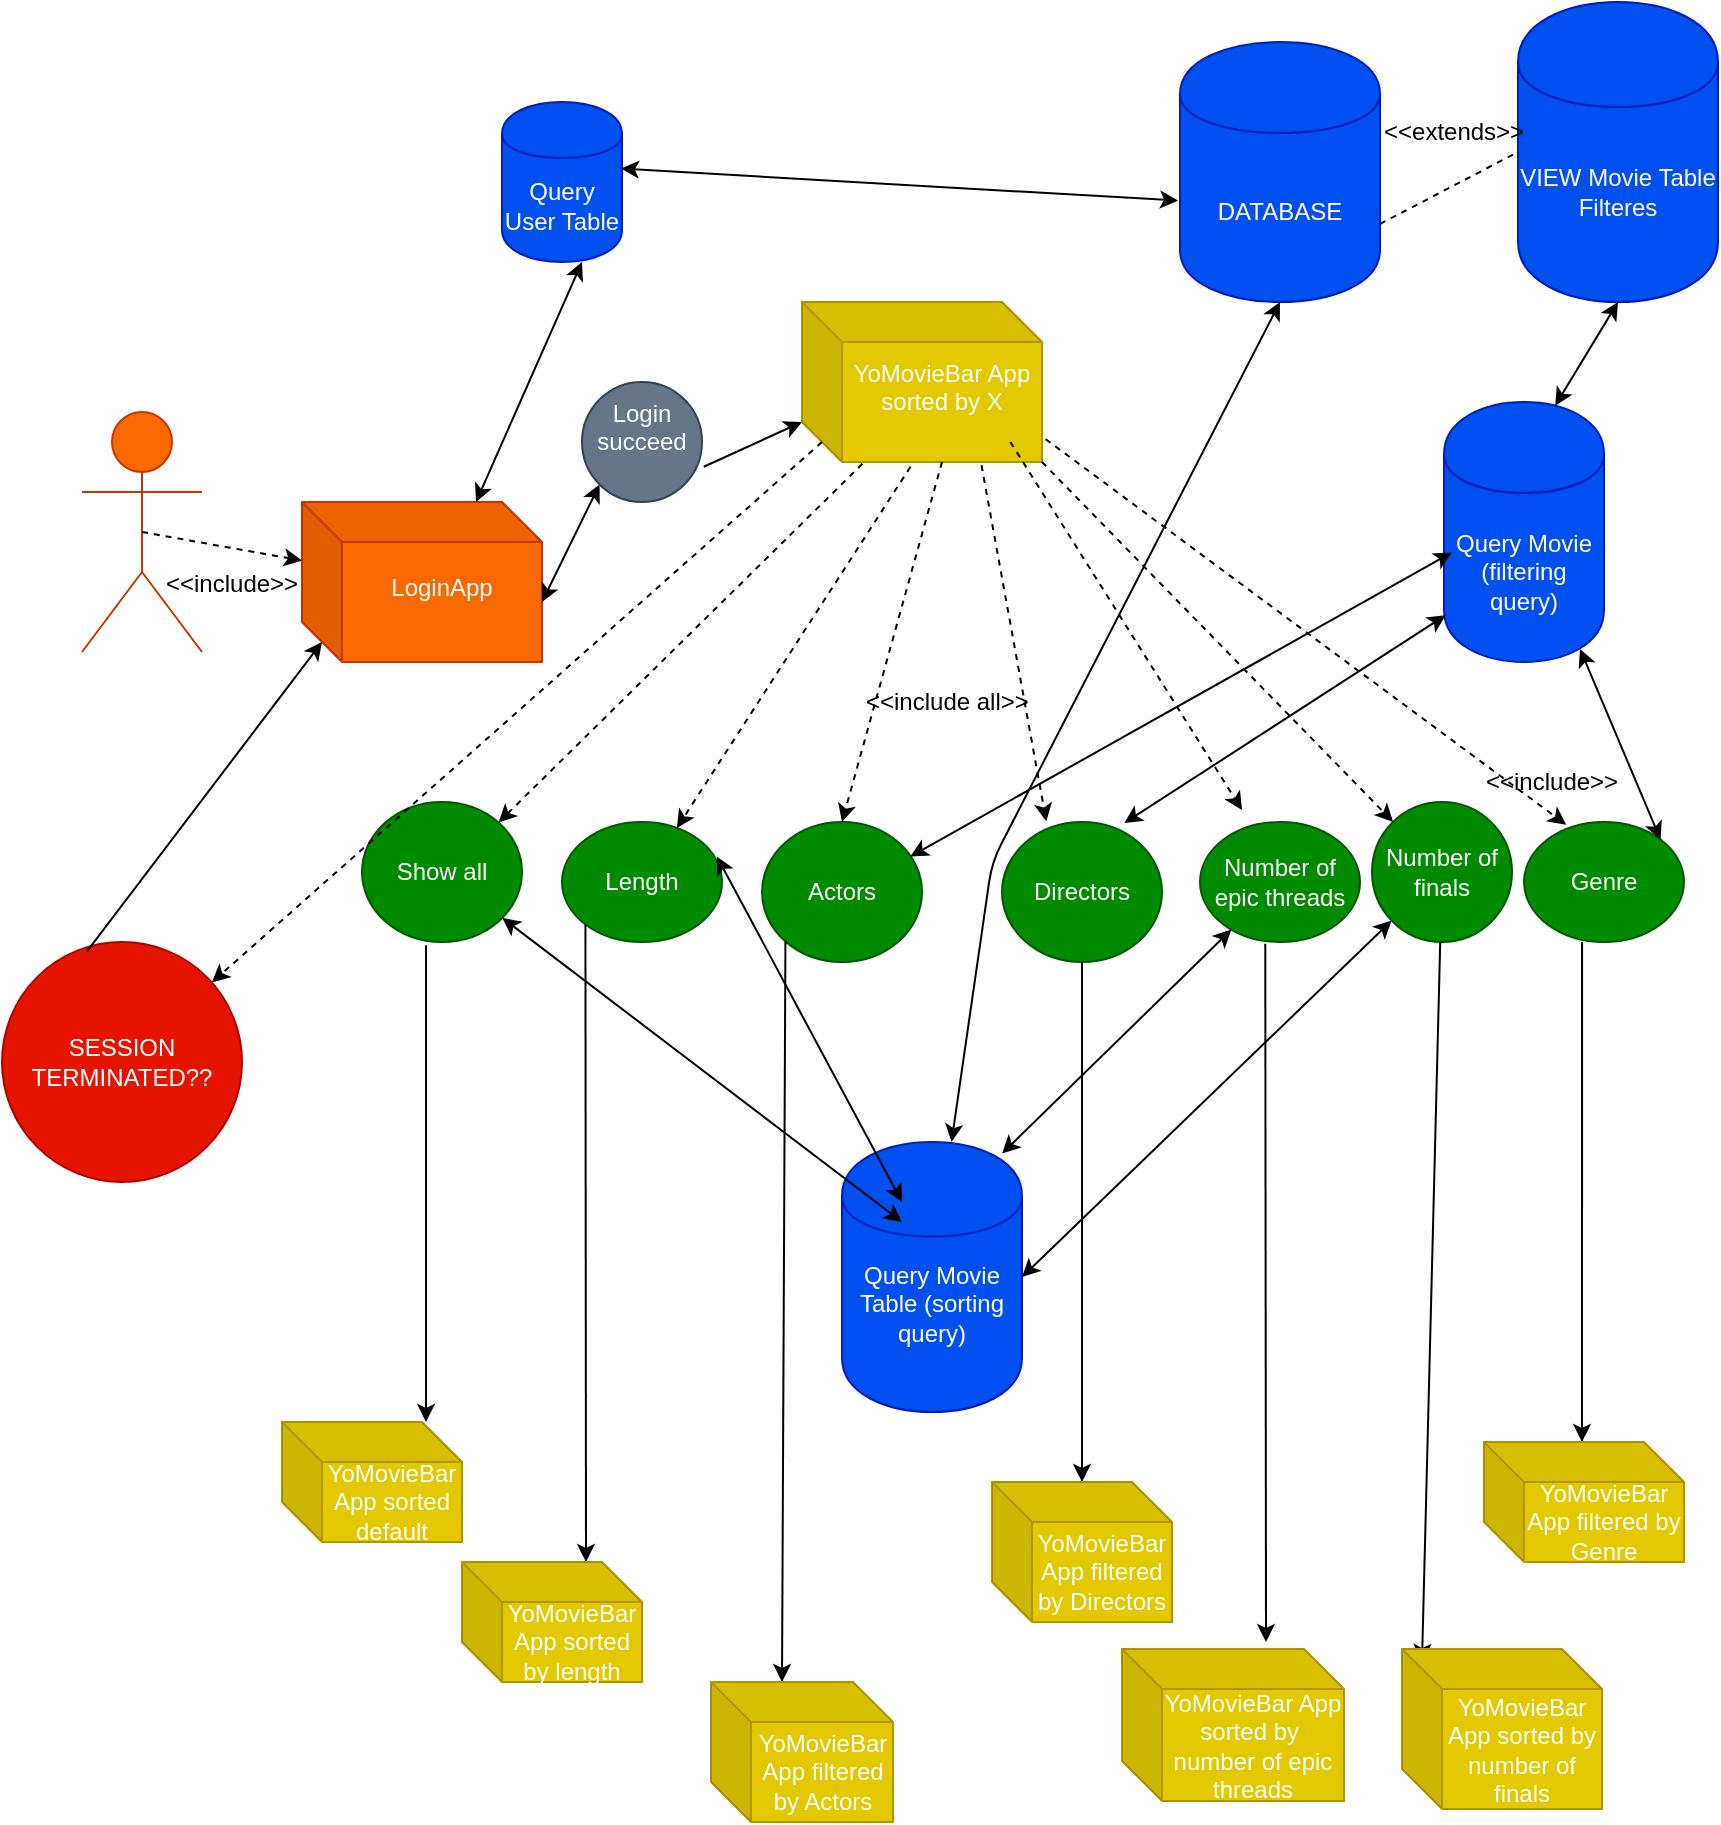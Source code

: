 <mxfile version="10.6.2" type="device"><diagram id="yi8EOGgFJp76VJN8hIpS" name="Page-1"><mxGraphModel dx="1243" dy="681" grid="1" gridSize="10" guides="1" tooltips="1" connect="1" arrows="1" fold="1" page="1" pageScale="1" pageWidth="850" pageHeight="1100" math="0" shadow="0"><root><mxCell id="0"/><mxCell id="1" parent="0"/><mxCell id="ZOhwkm6CRNhWO9egZMma-1" value="Actor" style="shape=umlActor;verticalLabelPosition=bottom;labelBackgroundColor=#ffffff;verticalAlign=top;html=1;outlineConnect=0;fillColor=#fa6800;strokeColor=#C73500;fontColor=#ffffff;" vertex="1" parent="1"><mxGeometry x="50" y="235" width="60" height="120" as="geometry"/></mxCell><mxCell id="ZOhwkm6CRNhWO9egZMma-2" value="" style="endArrow=classic;html=1;dashed=1;exitX=0.5;exitY=0.5;exitDx=0;exitDy=0;exitPerimeter=0;" edge="1" parent="1" source="ZOhwkm6CRNhWO9egZMma-1" target="ZOhwkm6CRNhWO9egZMma-4"><mxGeometry width="50" height="50" relative="1" as="geometry"><mxPoint x="90" y="291" as="sourcePoint"/><mxPoint x="191.539" y="320.011" as="targetPoint"/></mxGeometry></mxCell><mxCell id="ZOhwkm6CRNhWO9egZMma-4" value="LoginApp&lt;br&gt;&lt;br&gt;" style="shape=cube;whiteSpace=wrap;html=1;boundedLbl=1;backgroundOutline=1;darkOpacity=0.05;darkOpacity2=0.1;fillColor=#fa6800;strokeColor=#C73500;fontColor=#ffffff;" vertex="1" parent="1"><mxGeometry x="160" y="280" width="120" height="80" as="geometry"/></mxCell><mxCell id="ZOhwkm6CRNhWO9egZMma-5" value="&amp;lt;&amp;lt;include&amp;gt;&amp;gt;&lt;br&gt;&lt;br&gt;" style="text;html=1;resizable=0;points=[];autosize=1;align=left;verticalAlign=top;spacingTop=-4;" vertex="1" parent="1"><mxGeometry x="90" y="311" width="80" height="30" as="geometry"/></mxCell><mxCell id="ZOhwkm6CRNhWO9egZMma-12" value="Login succeed&lt;br&gt;&lt;br&gt;" style="ellipse;whiteSpace=wrap;html=1;aspect=fixed;fillColor=#647687;strokeColor=#314354;fontColor=#ffffff;" vertex="1" parent="1"><mxGeometry x="300" y="220" width="60" height="60" as="geometry"/></mxCell><mxCell id="ZOhwkm6CRNhWO9egZMma-15" value="" style="endArrow=classic;startArrow=classic;html=1;exitX=0;exitY=0;exitDx=120;exitDy=50;exitPerimeter=0;entryX=0;entryY=1;entryDx=0;entryDy=0;" edge="1" parent="1" source="ZOhwkm6CRNhWO9egZMma-4" target="ZOhwkm6CRNhWO9egZMma-12"><mxGeometry width="50" height="50" relative="1" as="geometry"><mxPoint x="310" y="330" as="sourcePoint"/><mxPoint x="330" y="300" as="targetPoint"/></mxGeometry></mxCell><mxCell id="ZOhwkm6CRNhWO9egZMma-16" value="" style="endArrow=classic;html=1;entryX=0;entryY=0;entryDx=0;entryDy=60;entryPerimeter=0;exitX=1.015;exitY=0.706;exitDx=0;exitDy=0;exitPerimeter=0;" edge="1" parent="1" source="ZOhwkm6CRNhWO9egZMma-12" target="ZOhwkm6CRNhWO9egZMma-24"><mxGeometry width="50" height="50" relative="1" as="geometry"><mxPoint x="380" y="280" as="sourcePoint"/><mxPoint x="410" y="250" as="targetPoint"/></mxGeometry></mxCell><mxCell id="ZOhwkm6CRNhWO9egZMma-17" value="Query User Table" style="shape=cylinder;whiteSpace=wrap;html=1;boundedLbl=1;backgroundOutline=1;fillColor=#0050ef;strokeColor=#001DBC;fontColor=#ffffff;" vertex="1" parent="1"><mxGeometry x="260" y="80" width="60" height="80" as="geometry"/></mxCell><mxCell id="ZOhwkm6CRNhWO9egZMma-18" value="" style="endArrow=classic;startArrow=classic;html=1;" edge="1" parent="1"><mxGeometry width="50" height="50" relative="1" as="geometry"><mxPoint x="247" y="280" as="sourcePoint"/><mxPoint x="300" y="160" as="targetPoint"/></mxGeometry></mxCell><mxCell id="ZOhwkm6CRNhWO9egZMma-22" value="" style="endArrow=classic;startArrow=classic;html=1;exitX=0.991;exitY=0.416;exitDx=0;exitDy=0;exitPerimeter=0;entryX=-0.01;entryY=0.61;entryDx=0;entryDy=0;entryPerimeter=0;" edge="1" parent="1" source="ZOhwkm6CRNhWO9egZMma-17" target="ZOhwkm6CRNhWO9egZMma-23"><mxGeometry width="50" height="50" relative="1" as="geometry"><mxPoint x="650" y="60" as="sourcePoint"/><mxPoint x="430" y="90" as="targetPoint"/></mxGeometry></mxCell><mxCell id="ZOhwkm6CRNhWO9egZMma-23" value="DATABASE" style="shape=cylinder;whiteSpace=wrap;html=1;boundedLbl=1;backgroundOutline=1;fillColor=#0050ef;strokeColor=#001DBC;fontColor=#ffffff;" vertex="1" parent="1"><mxGeometry x="599" y="50" width="100" height="130" as="geometry"/></mxCell><mxCell id="ZOhwkm6CRNhWO9egZMma-24" value="YoMovieBar App&lt;br&gt;sorted by X&lt;br&gt;&lt;br&gt;" style="shape=cube;whiteSpace=wrap;html=1;boundedLbl=1;backgroundOutline=1;darkOpacity=0.05;darkOpacity2=0.1;fillColor=#e3c800;strokeColor=#B09500;fontColor=#ffffff;" vertex="1" parent="1"><mxGeometry x="410" y="180" width="120" height="80" as="geometry"/></mxCell><mxCell id="ZOhwkm6CRNhWO9egZMma-25" value="Length" style="ellipse;whiteSpace=wrap;html=1;fillColor=#008a00;strokeColor=#005700;fontColor=#ffffff;" vertex="1" parent="1"><mxGeometry x="290" y="440" width="80" height="60" as="geometry"/></mxCell><mxCell id="ZOhwkm6CRNhWO9egZMma-26" value="Actors" style="ellipse;whiteSpace=wrap;html=1;fillColor=#008a00;strokeColor=#005700;fontColor=#ffffff;" vertex="1" parent="1"><mxGeometry x="390" y="440" width="80" height="70" as="geometry"/></mxCell><mxCell id="ZOhwkm6CRNhWO9egZMma-27" value="Directors" style="ellipse;whiteSpace=wrap;html=1;fillColor=#008a00;strokeColor=#005700;fontColor=#ffffff;" vertex="1" parent="1"><mxGeometry x="510" y="440" width="80" height="70" as="geometry"/></mxCell><mxCell id="ZOhwkm6CRNhWO9egZMma-28" value="Number of epic threads" style="ellipse;whiteSpace=wrap;html=1;fillColor=#008a00;strokeColor=#005700;fontColor=#ffffff;" vertex="1" parent="1"><mxGeometry x="609" y="440" width="80" height="60" as="geometry"/></mxCell><mxCell id="ZOhwkm6CRNhWO9egZMma-29" value="Number of finals" style="ellipse;whiteSpace=wrap;html=1;fillColor=#008a00;strokeColor=#005700;fontColor=#ffffff;" vertex="1" parent="1"><mxGeometry x="695" y="430" width="70" height="70" as="geometry"/></mxCell><mxCell id="ZOhwkm6CRNhWO9egZMma-31" value="Genre" style="ellipse;whiteSpace=wrap;html=1;fillColor=#008a00;strokeColor=#005700;fontColor=#ffffff;" vertex="1" parent="1"><mxGeometry x="771" y="440" width="80" height="60" as="geometry"/></mxCell><mxCell id="ZOhwkm6CRNhWO9egZMma-32" value="Show all" style="ellipse;whiteSpace=wrap;html=1;fillColor=#008a00;strokeColor=#005700;fontColor=#ffffff;" vertex="1" parent="1"><mxGeometry x="190" y="430" width="80" height="70" as="geometry"/></mxCell><mxCell id="ZOhwkm6CRNhWO9egZMma-33" value="Query Movie Table (sorting query)&lt;br&gt;&lt;br&gt;" style="shape=cylinder;whiteSpace=wrap;html=1;boundedLbl=1;backgroundOutline=1;fillColor=#0050ef;strokeColor=#001DBC;fontColor=#ffffff;" vertex="1" parent="1"><mxGeometry x="430" y="600" width="90" height="135" as="geometry"/></mxCell><mxCell id="ZOhwkm6CRNhWO9egZMma-35" value="" style="endArrow=classic;html=1;exitX=0.252;exitY=1.011;exitDx=0;exitDy=0;exitPerimeter=0;entryX=1;entryY=0;entryDx=0;entryDy=0;dashed=1;" edge="1" parent="1" source="ZOhwkm6CRNhWO9egZMma-24" target="ZOhwkm6CRNhWO9egZMma-32"><mxGeometry width="50" height="50" relative="1" as="geometry"><mxPoint x="425" y="350" as="sourcePoint"/><mxPoint x="455" y="320" as="targetPoint"/></mxGeometry></mxCell><mxCell id="ZOhwkm6CRNhWO9egZMma-36" value="" style="endArrow=classic;html=1;exitX=0.452;exitY=1.03;exitDx=0;exitDy=0;exitPerimeter=0;dashed=1;" edge="1" parent="1" source="ZOhwkm6CRNhWO9egZMma-24" target="ZOhwkm6CRNhWO9egZMma-25"><mxGeometry width="50" height="50" relative="1" as="geometry"><mxPoint x="400" y="515" as="sourcePoint"/><mxPoint x="450" y="465" as="targetPoint"/></mxGeometry></mxCell><mxCell id="ZOhwkm6CRNhWO9egZMma-37" value="" style="endArrow=classic;html=1;exitX=0;exitY=0;exitDx=70;exitDy=80;exitPerimeter=0;entryX=0.5;entryY=0;entryDx=0;entryDy=0;dashed=1;" edge="1" parent="1" source="ZOhwkm6CRNhWO9egZMma-24" target="ZOhwkm6CRNhWO9egZMma-26"><mxGeometry width="50" height="50" relative="1" as="geometry"><mxPoint x="470" y="345" as="sourcePoint"/><mxPoint x="520" y="295" as="targetPoint"/></mxGeometry></mxCell><mxCell id="ZOhwkm6CRNhWO9egZMma-38" value="" style="endArrow=classic;html=1;exitX=0.748;exitY=1.02;exitDx=0;exitDy=0;exitPerimeter=0;entryX=0.277;entryY=-0.005;entryDx=0;entryDy=0;entryPerimeter=0;dashed=1;" edge="1" parent="1" source="ZOhwkm6CRNhWO9egZMma-24" target="ZOhwkm6CRNhWO9egZMma-27"><mxGeometry width="50" height="50" relative="1" as="geometry"><mxPoint x="510" y="350" as="sourcePoint"/><mxPoint x="560" y="309.955" as="targetPoint"/></mxGeometry></mxCell><mxCell id="ZOhwkm6CRNhWO9egZMma-39" value="" style="endArrow=classic;html=1;entryX=0.261;entryY=0.068;entryDx=0;entryDy=0;entryPerimeter=0;dashed=1;" edge="1" parent="1"><mxGeometry width="50" height="50" relative="1" as="geometry"><mxPoint x="514.179" y="250" as="sourcePoint"/><mxPoint x="630" y="434" as="targetPoint"/><Array as="points"/></mxGeometry></mxCell><mxCell id="ZOhwkm6CRNhWO9egZMma-40" value="" style="endArrow=classic;html=1;exitX=1;exitY=1;exitDx=0;exitDy=0;exitPerimeter=0;dashed=1;" edge="1" parent="1" source="ZOhwkm6CRNhWO9egZMma-24" target="ZOhwkm6CRNhWO9egZMma-29"><mxGeometry width="50" height="50" relative="1" as="geometry"><mxPoint x="620" y="335" as="sourcePoint"/><mxPoint x="670" y="285" as="targetPoint"/></mxGeometry></mxCell><mxCell id="ZOhwkm6CRNhWO9egZMma-41" value="" style="endArrow=classic;html=1;exitX=1.015;exitY=0.857;exitDx=0;exitDy=0;exitPerimeter=0;entryX=0.264;entryY=0.023;entryDx=0;entryDy=0;entryPerimeter=0;dashed=1;" edge="1" parent="1" source="ZOhwkm6CRNhWO9egZMma-24" target="ZOhwkm6CRNhWO9egZMma-31"><mxGeometry width="50" height="50" relative="1" as="geometry"><mxPoint x="660" y="345.227" as="sourcePoint"/><mxPoint x="710" y="295" as="targetPoint"/></mxGeometry></mxCell><mxCell id="ZOhwkm6CRNhWO9egZMma-42" value="" style="endArrow=classic;startArrow=classic;html=1;exitX=0.5;exitY=1;exitDx=0;exitDy=0;" edge="1" parent="1" source="ZOhwkm6CRNhWO9egZMma-23" target="ZOhwkm6CRNhWO9egZMma-33"><mxGeometry width="50" height="50" relative="1" as="geometry"><mxPoint x="580" y="120" as="sourcePoint"/><mxPoint x="670" y="90" as="targetPoint"/><Array as="points"><mxPoint x="505" y="460"/></Array></mxGeometry></mxCell><mxCell id="ZOhwkm6CRNhWO9egZMma-47" value="&amp;lt;&amp;lt;include all&amp;gt;&amp;gt;" style="text;html=1;resizable=0;points=[];autosize=1;align=left;verticalAlign=top;spacingTop=-4;" vertex="1" parent="1"><mxGeometry x="440" y="370" width="100" height="20" as="geometry"/></mxCell><mxCell id="ZOhwkm6CRNhWO9egZMma-48" value="&amp;lt;&amp;lt;include&amp;gt;&amp;gt;" style="text;html=1;resizable=0;points=[];autosize=1;align=left;verticalAlign=top;spacingTop=-4;" vertex="1" parent="1"><mxGeometry x="750" y="410" width="80" height="20" as="geometry"/></mxCell><mxCell id="ZOhwkm6CRNhWO9egZMma-55" value="" style="endArrow=classic;html=1;dashed=1;exitX=0;exitY=0;exitDx=10;exitDy=70;exitPerimeter=0;" edge="1" parent="1" source="ZOhwkm6CRNhWO9egZMma-24" target="ZOhwkm6CRNhWO9egZMma-56"><mxGeometry width="50" height="50" relative="1" as="geometry"><mxPoint x="50" y="650" as="sourcePoint"/><mxPoint x="90" y="520" as="targetPoint"/></mxGeometry></mxCell><mxCell id="ZOhwkm6CRNhWO9egZMma-56" value="SESSION TERMINATED??" style="ellipse;whiteSpace=wrap;html=1;aspect=fixed;fillColor=#e51400;strokeColor=#B20000;fontColor=#ffffff;" vertex="1" parent="1"><mxGeometry x="10" y="500" width="120" height="120" as="geometry"/></mxCell><mxCell id="ZOhwkm6CRNhWO9egZMma-57" value="" style="endArrow=classic;html=1;exitX=0.355;exitY=0.038;exitDx=0;exitDy=0;exitPerimeter=0;entryX=0;entryY=0;entryDx=10;entryDy=70;entryPerimeter=0;" edge="1" parent="1" source="ZOhwkm6CRNhWO9egZMma-56" target="ZOhwkm6CRNhWO9egZMma-4"><mxGeometry width="50" height="50" relative="1" as="geometry"><mxPoint x="40" y="495" as="sourcePoint"/><mxPoint x="170" y="360" as="targetPoint"/></mxGeometry></mxCell><mxCell id="ZOhwkm6CRNhWO9egZMma-59" value="" style="endArrow=classic;startArrow=classic;html=1;" edge="1" parent="1" source="ZOhwkm6CRNhWO9egZMma-32"><mxGeometry width="50" height="50" relative="1" as="geometry"><mxPoint x="10" y="690" as="sourcePoint"/><mxPoint x="460" y="640" as="targetPoint"/></mxGeometry></mxCell><mxCell id="ZOhwkm6CRNhWO9egZMma-60" value="" style="endArrow=classic;startArrow=classic;html=1;exitX=0.968;exitY=0.288;exitDx=0;exitDy=0;exitPerimeter=0;" edge="1" parent="1" source="ZOhwkm6CRNhWO9egZMma-25"><mxGeometry width="50" height="50" relative="1" as="geometry"><mxPoint x="10" y="770" as="sourcePoint"/><mxPoint x="460" y="630" as="targetPoint"/></mxGeometry></mxCell><mxCell id="ZOhwkm6CRNhWO9egZMma-63" value="" style="endArrow=classic;startArrow=classic;html=1;entryX=0.889;entryY=0.043;entryDx=0;entryDy=0;entryPerimeter=0;" edge="1" parent="1" source="ZOhwkm6CRNhWO9egZMma-28" target="ZOhwkm6CRNhWO9egZMma-33"><mxGeometry width="50" height="50" relative="1" as="geometry"><mxPoint x="10" y="1010" as="sourcePoint"/><mxPoint x="60" y="960" as="targetPoint"/></mxGeometry></mxCell><mxCell id="ZOhwkm6CRNhWO9egZMma-64" value="" style="endArrow=classic;startArrow=classic;html=1;entryX=1;entryY=0.5;entryDx=0;entryDy=0;" edge="1" parent="1" source="ZOhwkm6CRNhWO9egZMma-29" target="ZOhwkm6CRNhWO9egZMma-33"><mxGeometry width="50" height="50" relative="1" as="geometry"><mxPoint x="10" y="1090" as="sourcePoint"/><mxPoint x="60" y="1040" as="targetPoint"/></mxGeometry></mxCell><mxCell id="ZOhwkm6CRNhWO9egZMma-70" value="" style="endArrow=classic;html=1;exitX=0.4;exitY=1.023;exitDx=0;exitDy=0;exitPerimeter=0;" edge="1" parent="1" source="ZOhwkm6CRNhWO9egZMma-32"><mxGeometry width="50" height="50" relative="1" as="geometry"><mxPoint x="10" y="810" as="sourcePoint"/><mxPoint x="222" y="740" as="targetPoint"/></mxGeometry></mxCell><mxCell id="ZOhwkm6CRNhWO9egZMma-71" value="" style="endArrow=classic;html=1;exitX=0;exitY=1;exitDx=0;exitDy=0;" edge="1" parent="1" source="ZOhwkm6CRNhWO9egZMma-25"><mxGeometry width="50" height="50" relative="1" as="geometry"><mxPoint x="10" y="890" as="sourcePoint"/><mxPoint x="302" y="810" as="targetPoint"/></mxGeometry></mxCell><mxCell id="ZOhwkm6CRNhWO9egZMma-72" value="" style="endArrow=classic;html=1;exitX=0;exitY=1;exitDx=0;exitDy=0;entryX=0;entryY=0;entryDx=35.5;entryDy=0;entryPerimeter=0;" edge="1" parent="1" source="ZOhwkm6CRNhWO9egZMma-26" target="ZOhwkm6CRNhWO9egZMma-82"><mxGeometry width="50" height="50" relative="1" as="geometry"><mxPoint x="10" y="970" as="sourcePoint"/><mxPoint x="402" y="910" as="targetPoint"/></mxGeometry></mxCell><mxCell id="ZOhwkm6CRNhWO9egZMma-73" value="" style="endArrow=classic;html=1;exitX=0.5;exitY=1;exitDx=0;exitDy=0;" edge="1" parent="1" source="ZOhwkm6CRNhWO9egZMma-27"><mxGeometry width="50" height="50" relative="1" as="geometry"><mxPoint x="10" y="1050" as="sourcePoint"/><mxPoint x="550" y="770" as="targetPoint"/><Array as="points"><mxPoint x="550" y="610"/><mxPoint x="550" y="720"/></Array></mxGeometry></mxCell><mxCell id="ZOhwkm6CRNhWO9egZMma-74" value="" style="endArrow=classic;html=1;exitX=0.408;exitY=1.015;exitDx=0;exitDy=0;exitPerimeter=0;" edge="1" parent="1" source="ZOhwkm6CRNhWO9egZMma-28"><mxGeometry width="50" height="50" relative="1" as="geometry"><mxPoint x="10" y="1130" as="sourcePoint"/><mxPoint x="642" y="850" as="targetPoint"/></mxGeometry></mxCell><mxCell id="ZOhwkm6CRNhWO9egZMma-75" value="" style="endArrow=classic;html=1;" edge="1" parent="1" source="ZOhwkm6CRNhWO9egZMma-29"><mxGeometry width="50" height="50" relative="1" as="geometry"><mxPoint x="10" y="1210" as="sourcePoint"/><mxPoint x="720" y="860" as="targetPoint"/></mxGeometry></mxCell><mxCell id="ZOhwkm6CRNhWO9egZMma-76" value="" style="endArrow=classic;html=1;exitX=0.363;exitY=1;exitDx=0;exitDy=0;exitPerimeter=0;" edge="1" parent="1" source="ZOhwkm6CRNhWO9egZMma-31"><mxGeometry width="50" height="50" relative="1" as="geometry"><mxPoint x="10" y="1290" as="sourcePoint"/><mxPoint x="800" y="750" as="targetPoint"/></mxGeometry></mxCell><mxCell id="ZOhwkm6CRNhWO9egZMma-77" value="YoMovieBar App sorted default" style="shape=cube;whiteSpace=wrap;html=1;boundedLbl=1;backgroundOutline=1;darkOpacity=0.05;darkOpacity2=0.1;fillColor=#e3c800;strokeColor=#B09500;fontColor=#ffffff;" vertex="1" parent="1"><mxGeometry x="150" y="740" width="90" height="60" as="geometry"/></mxCell><mxCell id="ZOhwkm6CRNhWO9egZMma-78" value="&lt;span&gt;YoMovieBar App sorted by number of finals&lt;/span&gt;" style="shape=cube;whiteSpace=wrap;html=1;boundedLbl=1;backgroundOutline=1;darkOpacity=0.05;darkOpacity2=0.1;fillColor=#e3c800;strokeColor=#B09500;fontColor=#ffffff;" vertex="1" parent="1"><mxGeometry x="710" y="853.5" width="100" height="80" as="geometry"/></mxCell><mxCell id="ZOhwkm6CRNhWO9egZMma-79" value="&lt;span&gt;YoMovieBar App sorted by length&lt;/span&gt;" style="shape=cube;whiteSpace=wrap;html=1;boundedLbl=1;backgroundOutline=1;darkOpacity=0.05;darkOpacity2=0.1;fillColor=#e3c800;strokeColor=#B09500;fontColor=#ffffff;" vertex="1" parent="1"><mxGeometry x="240" y="810" width="90" height="60" as="geometry"/></mxCell><mxCell id="ZOhwkm6CRNhWO9egZMma-80" value="&lt;span&gt;YoMovieBar App sorted by&amp;nbsp; number of epic threads&lt;/span&gt;" style="shape=cube;whiteSpace=wrap;html=1;boundedLbl=1;backgroundOutline=1;darkOpacity=0.05;darkOpacity2=0.1;fillColor=#e3c800;strokeColor=#B09500;fontColor=#ffffff;" vertex="1" parent="1"><mxGeometry x="570" y="853.5" width="111" height="76" as="geometry"/></mxCell><mxCell id="ZOhwkm6CRNhWO9egZMma-81" value="&lt;span&gt;YoMovieBar App filtered by Directors&lt;/span&gt;" style="shape=cube;whiteSpace=wrap;html=1;boundedLbl=1;backgroundOutline=1;darkOpacity=0.05;darkOpacity2=0.1;fillColor=#e3c800;strokeColor=#B09500;fontColor=#ffffff;" vertex="1" parent="1"><mxGeometry x="505" y="770" width="90" height="70" as="geometry"/></mxCell><mxCell id="ZOhwkm6CRNhWO9egZMma-82" value="&lt;span&gt;YoMovieBar App filtered by Actors&lt;/span&gt;" style="shape=cube;whiteSpace=wrap;html=1;boundedLbl=1;backgroundOutline=1;darkOpacity=0.05;darkOpacity2=0.1;fillColor=#e3c800;strokeColor=#B09500;fontColor=#ffffff;" vertex="1" parent="1"><mxGeometry x="364.5" y="870" width="91" height="70" as="geometry"/></mxCell><mxCell id="ZOhwkm6CRNhWO9egZMma-83" value="&lt;span&gt;YoMovieBar App filtered by Genre&lt;/span&gt;" style="shape=cube;whiteSpace=wrap;html=1;boundedLbl=1;backgroundOutline=1;darkOpacity=0.05;darkOpacity2=0.1;fillColor=#e3c800;strokeColor=#B09500;fontColor=#ffffff;" vertex="1" parent="1"><mxGeometry x="751" y="750" width="100" height="60" as="geometry"/></mxCell><mxCell id="ZOhwkm6CRNhWO9egZMma-86" value="Query Movie (filtering query)" style="shape=cylinder;whiteSpace=wrap;html=1;boundedLbl=1;backgroundOutline=1;fillColor=#0050ef;strokeColor=#001DBC;fontColor=#ffffff;" vertex="1" parent="1"><mxGeometry x="731" y="230" width="80" height="130" as="geometry"/></mxCell><mxCell id="ZOhwkm6CRNhWO9egZMma-87" value="" style="endArrow=classic;startArrow=classic;html=1;exitX=0.927;exitY=0.247;exitDx=0;exitDy=0;exitPerimeter=0;" edge="1" parent="1" source="ZOhwkm6CRNhWO9egZMma-26"><mxGeometry width="50" height="50" relative="1" as="geometry"><mxPoint x="685" y="355" as="sourcePoint"/><mxPoint x="735" y="305.227" as="targetPoint"/></mxGeometry></mxCell><mxCell id="ZOhwkm6CRNhWO9egZMma-88" value="" style="endArrow=classic;startArrow=classic;html=1;entryX=0.01;entryY=0.82;entryDx=0;entryDy=0;entryPerimeter=0;exitX=0.764;exitY=0.008;exitDx=0;exitDy=0;exitPerimeter=0;" edge="1" parent="1" source="ZOhwkm6CRNhWO9egZMma-27" target="ZOhwkm6CRNhWO9egZMma-86"><mxGeometry width="50" height="50" relative="1" as="geometry"><mxPoint x="570" y="450" as="sourcePoint"/><mxPoint x="750" y="329.773" as="targetPoint"/></mxGeometry></mxCell><mxCell id="ZOhwkm6CRNhWO9egZMma-89" value="" style="endArrow=classic;startArrow=classic;html=1;entryX=0.85;entryY=0.95;entryDx=0;entryDy=0;entryPerimeter=0;exitX=1;exitY=0;exitDx=0;exitDy=0;" edge="1" parent="1" source="ZOhwkm6CRNhWO9egZMma-31" target="ZOhwkm6CRNhWO9egZMma-86"><mxGeometry width="50" height="50" relative="1" as="geometry"><mxPoint x="786" y="400" as="sourcePoint"/><mxPoint x="830" y="350" as="targetPoint"/></mxGeometry></mxCell><mxCell id="ZOhwkm6CRNhWO9egZMma-91" value="VIEW Movie Table Filteres" style="shape=cylinder;whiteSpace=wrap;html=1;boundedLbl=1;backgroundOutline=1;fillColor=#0050ef;strokeColor=#001DBC;fontColor=#ffffff;" vertex="1" parent="1"><mxGeometry x="768" y="30" width="100" height="150" as="geometry"/></mxCell><mxCell id="ZOhwkm6CRNhWO9egZMma-92" value="" style="endArrow=classic;startArrow=classic;html=1;exitX=0.695;exitY=0.014;exitDx=0;exitDy=0;exitPerimeter=0;entryX=0.5;entryY=1;entryDx=0;entryDy=0;" edge="1" parent="1" source="ZOhwkm6CRNhWO9egZMma-86" target="ZOhwkm6CRNhWO9egZMma-91"><mxGeometry width="50" height="50" relative="1" as="geometry"><mxPoint x="776" y="235.078" as="sourcePoint"/><mxPoint x="826" y="185.078" as="targetPoint"/></mxGeometry></mxCell><mxCell id="ZOhwkm6CRNhWO9egZMma-94" value="" style="endArrow=none;dashed=1;html=1;exitX=1;exitY=0.7;exitDx=0;exitDy=0;entryX=0;entryY=0.5;entryDx=0;entryDy=0;" edge="1" parent="1" source="ZOhwkm6CRNhWO9egZMma-23" target="ZOhwkm6CRNhWO9egZMma-91"><mxGeometry width="50" height="50" relative="1" as="geometry"><mxPoint x="709" y="140" as="sourcePoint"/><mxPoint x="758.5" y="90.11" as="targetPoint"/></mxGeometry></mxCell><mxCell id="ZOhwkm6CRNhWO9egZMma-96" value="&amp;lt;&amp;lt;extends&amp;gt;&amp;gt;" style="text;html=1;resizable=0;points=[];autosize=1;align=left;verticalAlign=top;spacingTop=-4;" vertex="1" parent="1"><mxGeometry x="699" y="85" width="90" height="20" as="geometry"/></mxCell></root></mxGraphModel></diagram></mxfile>